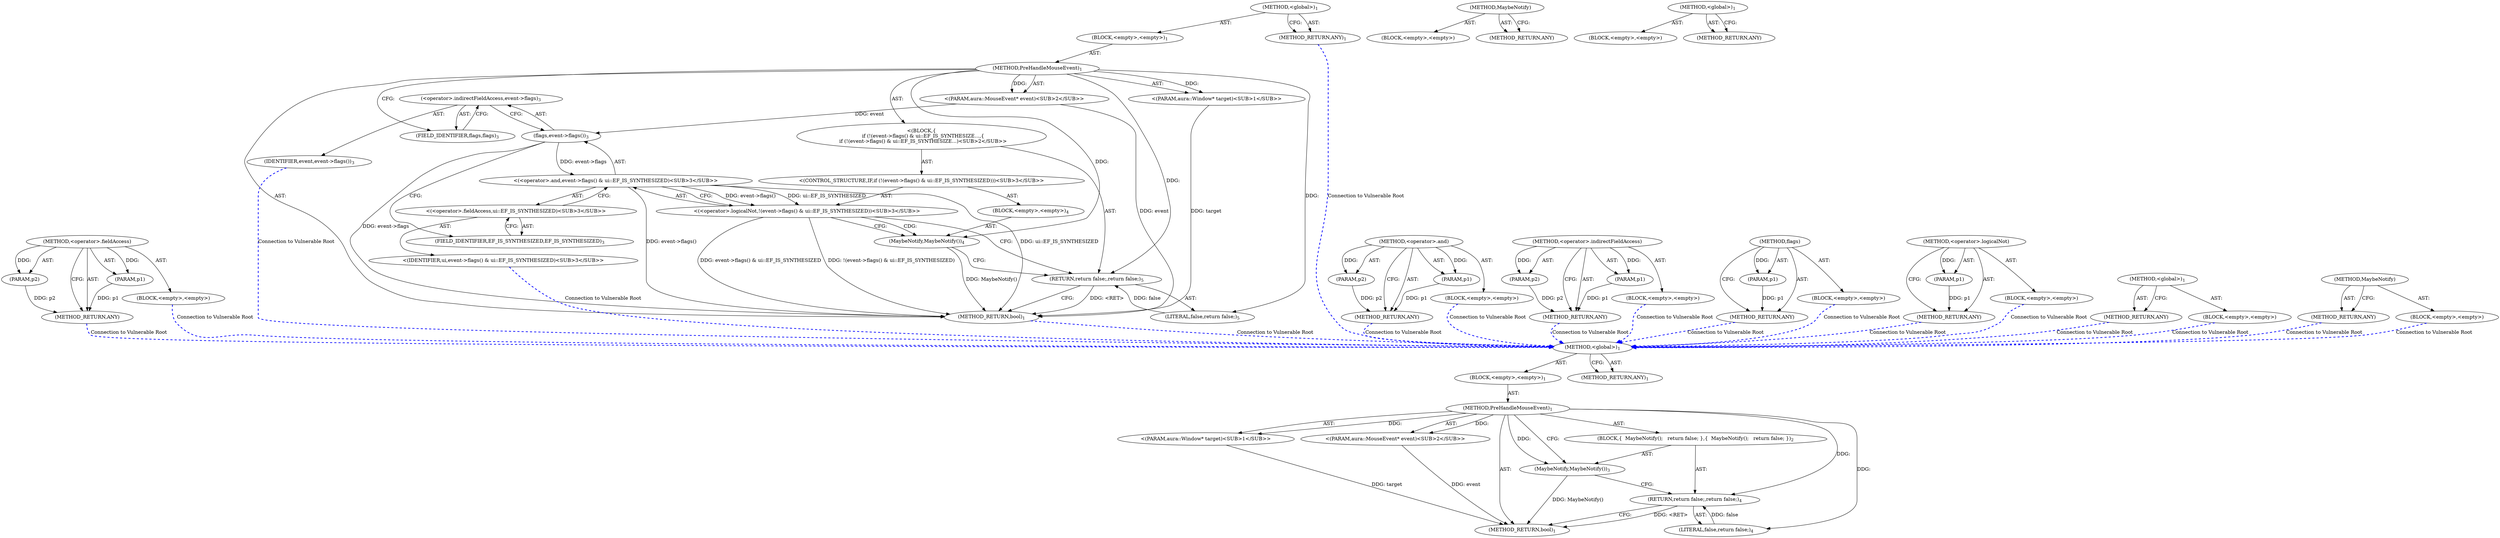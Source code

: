 digraph "MaybeNotify" {
vulnerable_6 [label=<(METHOD,&lt;global&gt;)<SUB>1</SUB>>];
vulnerable_7 [label=<(BLOCK,&lt;empty&gt;,&lt;empty&gt;)<SUB>1</SUB>>];
vulnerable_8 [label=<(METHOD,PreHandleMouseEvent)<SUB>1</SUB>>];
vulnerable_9 [label="<(PARAM,aura::Window* target)<SUB>1</SUB>>"];
vulnerable_10 [label="<(PARAM,aura::MouseEvent* event)<SUB>2</SUB>>"];
vulnerable_11 [label=<(BLOCK,{
  MaybeNotify();
   return false;
 },{
  MaybeNotify();
   return false;
 })<SUB>2</SUB>>];
vulnerable_12 [label=<(MaybeNotify,MaybeNotify())<SUB>3</SUB>>];
vulnerable_13 [label=<(RETURN,return false;,return false;)<SUB>4</SUB>>];
vulnerable_14 [label=<(LITERAL,false,return false;)<SUB>4</SUB>>];
vulnerable_15 [label=<(METHOD_RETURN,bool)<SUB>1</SUB>>];
vulnerable_17 [label=<(METHOD_RETURN,ANY)<SUB>1</SUB>>];
vulnerable_36 [label=<(METHOD,MaybeNotify)>];
vulnerable_37 [label=<(BLOCK,&lt;empty&gt;,&lt;empty&gt;)>];
vulnerable_38 [label=<(METHOD_RETURN,ANY)>];
vulnerable_30 [label=<(METHOD,&lt;global&gt;)<SUB>1</SUB>>];
vulnerable_31 [label=<(BLOCK,&lt;empty&gt;,&lt;empty&gt;)>];
vulnerable_32 [label=<(METHOD_RETURN,ANY)>];
fixed_65 [label=<(METHOD,&lt;operator&gt;.fieldAccess)>];
fixed_66 [label=<(PARAM,p1)>];
fixed_67 [label=<(PARAM,p2)>];
fixed_68 [label=<(BLOCK,&lt;empty&gt;,&lt;empty&gt;)>];
fixed_69 [label=<(METHOD_RETURN,ANY)>];
fixed_6 [label=<(METHOD,&lt;global&gt;)<SUB>1</SUB>>];
fixed_7 [label=<(BLOCK,&lt;empty&gt;,&lt;empty&gt;)<SUB>1</SUB>>];
fixed_8 [label=<(METHOD,PreHandleMouseEvent)<SUB>1</SUB>>];
fixed_9 [label="<(PARAM,aura::Window* target)<SUB>1</SUB>>"];
fixed_10 [label="<(PARAM,aura::MouseEvent* event)<SUB>2</SUB>>"];
fixed_11 [label="<(BLOCK,{
  if (!(event-&gt;flags() &amp; ui::EF_IS_SYNTHESIZE...,{
  if (!(event-&gt;flags() &amp; ui::EF_IS_SYNTHESIZE...)<SUB>2</SUB>>"];
fixed_12 [label="<(CONTROL_STRUCTURE,IF,if (!(event-&gt;flags() &amp; ui::EF_IS_SYNTHESIZED)))<SUB>3</SUB>>"];
fixed_13 [label="<(&lt;operator&gt;.logicalNot,!(event-&gt;flags() &amp; ui::EF_IS_SYNTHESIZED))<SUB>3</SUB>>"];
fixed_14 [label="<(&lt;operator&gt;.and,event-&gt;flags() &amp; ui::EF_IS_SYNTHESIZED)<SUB>3</SUB>>"];
fixed_15 [label=<(flags,event-&gt;flags())<SUB>3</SUB>>];
fixed_16 [label=<(&lt;operator&gt;.indirectFieldAccess,event-&gt;flags)<SUB>3</SUB>>];
fixed_17 [label=<(IDENTIFIER,event,event-&gt;flags())<SUB>3</SUB>>];
fixed_18 [label=<(FIELD_IDENTIFIER,flags,flags)<SUB>3</SUB>>];
fixed_19 [label="<(&lt;operator&gt;.fieldAccess,ui::EF_IS_SYNTHESIZED)<SUB>3</SUB>>"];
fixed_20 [label="<(IDENTIFIER,ui,event-&gt;flags() &amp; ui::EF_IS_SYNTHESIZED)<SUB>3</SUB>>"];
fixed_21 [label=<(FIELD_IDENTIFIER,EF_IS_SYNTHESIZED,EF_IS_SYNTHESIZED)<SUB>3</SUB>>];
fixed_22 [label=<(BLOCK,&lt;empty&gt;,&lt;empty&gt;)<SUB>4</SUB>>];
fixed_23 [label=<(MaybeNotify,MaybeNotify())<SUB>4</SUB>>];
fixed_24 [label=<(RETURN,return false;,return false;)<SUB>5</SUB>>];
fixed_25 [label=<(LITERAL,false,return false;)<SUB>5</SUB>>];
fixed_26 [label=<(METHOD_RETURN,bool)<SUB>1</SUB>>];
fixed_28 [label=<(METHOD_RETURN,ANY)<SUB>1</SUB>>];
fixed_51 [label=<(METHOD,&lt;operator&gt;.and)>];
fixed_52 [label=<(PARAM,p1)>];
fixed_53 [label=<(PARAM,p2)>];
fixed_54 [label=<(BLOCK,&lt;empty&gt;,&lt;empty&gt;)>];
fixed_55 [label=<(METHOD_RETURN,ANY)>];
fixed_60 [label=<(METHOD,&lt;operator&gt;.indirectFieldAccess)>];
fixed_61 [label=<(PARAM,p1)>];
fixed_62 [label=<(PARAM,p2)>];
fixed_63 [label=<(BLOCK,&lt;empty&gt;,&lt;empty&gt;)>];
fixed_64 [label=<(METHOD_RETURN,ANY)>];
fixed_56 [label=<(METHOD,flags)>];
fixed_57 [label=<(PARAM,p1)>];
fixed_58 [label=<(BLOCK,&lt;empty&gt;,&lt;empty&gt;)>];
fixed_59 [label=<(METHOD_RETURN,ANY)>];
fixed_47 [label=<(METHOD,&lt;operator&gt;.logicalNot)>];
fixed_48 [label=<(PARAM,p1)>];
fixed_49 [label=<(BLOCK,&lt;empty&gt;,&lt;empty&gt;)>];
fixed_50 [label=<(METHOD_RETURN,ANY)>];
fixed_41 [label=<(METHOD,&lt;global&gt;)<SUB>1</SUB>>];
fixed_42 [label=<(BLOCK,&lt;empty&gt;,&lt;empty&gt;)>];
fixed_43 [label=<(METHOD_RETURN,ANY)>];
fixed_70 [label=<(METHOD,MaybeNotify)>];
fixed_71 [label=<(BLOCK,&lt;empty&gt;,&lt;empty&gt;)>];
fixed_72 [label=<(METHOD_RETURN,ANY)>];
vulnerable_6 -> vulnerable_7  [key=0, label="AST: "];
vulnerable_6 -> vulnerable_17  [key=0, label="AST: "];
vulnerable_6 -> vulnerable_17  [key=1, label="CFG: "];
vulnerable_7 -> vulnerable_8  [key=0, label="AST: "];
vulnerable_8 -> vulnerable_9  [key=0, label="AST: "];
vulnerable_8 -> vulnerable_9  [key=1, label="DDG: "];
vulnerable_8 -> vulnerable_10  [key=0, label="AST: "];
vulnerable_8 -> vulnerable_10  [key=1, label="DDG: "];
vulnerable_8 -> vulnerable_11  [key=0, label="AST: "];
vulnerable_8 -> vulnerable_15  [key=0, label="AST: "];
vulnerable_8 -> vulnerable_12  [key=0, label="CFG: "];
vulnerable_8 -> vulnerable_12  [key=1, label="DDG: "];
vulnerable_8 -> vulnerable_13  [key=0, label="DDG: "];
vulnerable_8 -> vulnerable_14  [key=0, label="DDG: "];
vulnerable_9 -> vulnerable_15  [key=0, label="DDG: target"];
vulnerable_10 -> vulnerable_15  [key=0, label="DDG: event"];
vulnerable_11 -> vulnerable_12  [key=0, label="AST: "];
vulnerable_11 -> vulnerable_13  [key=0, label="AST: "];
vulnerable_12 -> vulnerable_13  [key=0, label="CFG: "];
vulnerable_12 -> vulnerable_15  [key=0, label="DDG: MaybeNotify()"];
vulnerable_13 -> vulnerable_14  [key=0, label="AST: "];
vulnerable_13 -> vulnerable_15  [key=0, label="CFG: "];
vulnerable_13 -> vulnerable_15  [key=1, label="DDG: &lt;RET&gt;"];
vulnerable_14 -> vulnerable_13  [key=0, label="DDG: false"];
vulnerable_36 -> vulnerable_37  [key=0, label="AST: "];
vulnerable_36 -> vulnerable_38  [key=0, label="AST: "];
vulnerable_36 -> vulnerable_38  [key=1, label="CFG: "];
vulnerable_30 -> vulnerable_31  [key=0, label="AST: "];
vulnerable_30 -> vulnerable_32  [key=0, label="AST: "];
vulnerable_30 -> vulnerable_32  [key=1, label="CFG: "];
fixed_65 -> fixed_66  [key=0, label="AST: "];
fixed_65 -> fixed_66  [key=1, label="DDG: "];
fixed_65 -> fixed_68  [key=0, label="AST: "];
fixed_65 -> fixed_67  [key=0, label="AST: "];
fixed_65 -> fixed_67  [key=1, label="DDG: "];
fixed_65 -> fixed_69  [key=0, label="AST: "];
fixed_65 -> fixed_69  [key=1, label="CFG: "];
fixed_66 -> fixed_69  [key=0, label="DDG: p1"];
fixed_67 -> fixed_69  [key=0, label="DDG: p2"];
fixed_68 -> vulnerable_6  [color=blue, key=0, label="Connection to Vulnerable Root", penwidth="2.0", style=dashed];
fixed_69 -> vulnerable_6  [color=blue, key=0, label="Connection to Vulnerable Root", penwidth="2.0", style=dashed];
fixed_6 -> fixed_7  [key=0, label="AST: "];
fixed_6 -> fixed_28  [key=0, label="AST: "];
fixed_6 -> fixed_28  [key=1, label="CFG: "];
fixed_7 -> fixed_8  [key=0, label="AST: "];
fixed_8 -> fixed_9  [key=0, label="AST: "];
fixed_8 -> fixed_9  [key=1, label="DDG: "];
fixed_8 -> fixed_10  [key=0, label="AST: "];
fixed_8 -> fixed_10  [key=1, label="DDG: "];
fixed_8 -> fixed_11  [key=0, label="AST: "];
fixed_8 -> fixed_26  [key=0, label="AST: "];
fixed_8 -> fixed_18  [key=0, label="CFG: "];
fixed_8 -> fixed_24  [key=0, label="DDG: "];
fixed_8 -> fixed_25  [key=0, label="DDG: "];
fixed_8 -> fixed_23  [key=0, label="DDG: "];
fixed_9 -> fixed_26  [key=0, label="DDG: target"];
fixed_10 -> fixed_26  [key=0, label="DDG: event"];
fixed_10 -> fixed_15  [key=0, label="DDG: event"];
fixed_11 -> fixed_12  [key=0, label="AST: "];
fixed_11 -> fixed_24  [key=0, label="AST: "];
fixed_12 -> fixed_13  [key=0, label="AST: "];
fixed_12 -> fixed_22  [key=0, label="AST: "];
fixed_13 -> fixed_14  [key=0, label="AST: "];
fixed_13 -> fixed_23  [key=0, label="CFG: "];
fixed_13 -> fixed_23  [key=1, label="CDG: "];
fixed_13 -> fixed_24  [key=0, label="CFG: "];
fixed_13 -> fixed_26  [key=0, label="DDG: event-&gt;flags() &amp; ui::EF_IS_SYNTHESIZED"];
fixed_13 -> fixed_26  [key=1, label="DDG: !(event-&gt;flags() &amp; ui::EF_IS_SYNTHESIZED)"];
fixed_14 -> fixed_15  [key=0, label="AST: "];
fixed_14 -> fixed_19  [key=0, label="AST: "];
fixed_14 -> fixed_13  [key=0, label="CFG: "];
fixed_14 -> fixed_13  [key=1, label="DDG: event-&gt;flags()"];
fixed_14 -> fixed_13  [key=2, label="DDG: ui::EF_IS_SYNTHESIZED"];
fixed_14 -> fixed_26  [key=0, label="DDG: event-&gt;flags()"];
fixed_14 -> fixed_26  [key=1, label="DDG: ui::EF_IS_SYNTHESIZED"];
fixed_15 -> fixed_16  [key=0, label="AST: "];
fixed_15 -> fixed_21  [key=0, label="CFG: "];
fixed_15 -> fixed_26  [key=0, label="DDG: event-&gt;flags"];
fixed_15 -> fixed_14  [key=0, label="DDG: event-&gt;flags"];
fixed_16 -> fixed_17  [key=0, label="AST: "];
fixed_16 -> fixed_18  [key=0, label="AST: "];
fixed_16 -> fixed_15  [key=0, label="CFG: "];
fixed_17 -> vulnerable_6  [color=blue, key=0, label="Connection to Vulnerable Root", penwidth="2.0", style=dashed];
fixed_18 -> fixed_16  [key=0, label="CFG: "];
fixed_19 -> fixed_20  [key=0, label="AST: "];
fixed_19 -> fixed_21  [key=0, label="AST: "];
fixed_19 -> fixed_14  [key=0, label="CFG: "];
fixed_20 -> vulnerable_6  [color=blue, key=0, label="Connection to Vulnerable Root", penwidth="2.0", style=dashed];
fixed_21 -> fixed_19  [key=0, label="CFG: "];
fixed_22 -> fixed_23  [key=0, label="AST: "];
fixed_23 -> fixed_24  [key=0, label="CFG: "];
fixed_23 -> fixed_26  [key=0, label="DDG: MaybeNotify()"];
fixed_24 -> fixed_25  [key=0, label="AST: "];
fixed_24 -> fixed_26  [key=0, label="CFG: "];
fixed_24 -> fixed_26  [key=1, label="DDG: &lt;RET&gt;"];
fixed_25 -> fixed_24  [key=0, label="DDG: false"];
fixed_26 -> vulnerable_6  [color=blue, key=0, label="Connection to Vulnerable Root", penwidth="2.0", style=dashed];
fixed_28 -> vulnerable_6  [color=blue, key=0, label="Connection to Vulnerable Root", penwidth="2.0", style=dashed];
fixed_51 -> fixed_52  [key=0, label="AST: "];
fixed_51 -> fixed_52  [key=1, label="DDG: "];
fixed_51 -> fixed_54  [key=0, label="AST: "];
fixed_51 -> fixed_53  [key=0, label="AST: "];
fixed_51 -> fixed_53  [key=1, label="DDG: "];
fixed_51 -> fixed_55  [key=0, label="AST: "];
fixed_51 -> fixed_55  [key=1, label="CFG: "];
fixed_52 -> fixed_55  [key=0, label="DDG: p1"];
fixed_53 -> fixed_55  [key=0, label="DDG: p2"];
fixed_54 -> vulnerable_6  [color=blue, key=0, label="Connection to Vulnerable Root", penwidth="2.0", style=dashed];
fixed_55 -> vulnerable_6  [color=blue, key=0, label="Connection to Vulnerable Root", penwidth="2.0", style=dashed];
fixed_60 -> fixed_61  [key=0, label="AST: "];
fixed_60 -> fixed_61  [key=1, label="DDG: "];
fixed_60 -> fixed_63  [key=0, label="AST: "];
fixed_60 -> fixed_62  [key=0, label="AST: "];
fixed_60 -> fixed_62  [key=1, label="DDG: "];
fixed_60 -> fixed_64  [key=0, label="AST: "];
fixed_60 -> fixed_64  [key=1, label="CFG: "];
fixed_61 -> fixed_64  [key=0, label="DDG: p1"];
fixed_62 -> fixed_64  [key=0, label="DDG: p2"];
fixed_63 -> vulnerable_6  [color=blue, key=0, label="Connection to Vulnerable Root", penwidth="2.0", style=dashed];
fixed_64 -> vulnerable_6  [color=blue, key=0, label="Connection to Vulnerable Root", penwidth="2.0", style=dashed];
fixed_56 -> fixed_57  [key=0, label="AST: "];
fixed_56 -> fixed_57  [key=1, label="DDG: "];
fixed_56 -> fixed_58  [key=0, label="AST: "];
fixed_56 -> fixed_59  [key=0, label="AST: "];
fixed_56 -> fixed_59  [key=1, label="CFG: "];
fixed_57 -> fixed_59  [key=0, label="DDG: p1"];
fixed_58 -> vulnerable_6  [color=blue, key=0, label="Connection to Vulnerable Root", penwidth="2.0", style=dashed];
fixed_59 -> vulnerable_6  [color=blue, key=0, label="Connection to Vulnerable Root", penwidth="2.0", style=dashed];
fixed_47 -> fixed_48  [key=0, label="AST: "];
fixed_47 -> fixed_48  [key=1, label="DDG: "];
fixed_47 -> fixed_49  [key=0, label="AST: "];
fixed_47 -> fixed_50  [key=0, label="AST: "];
fixed_47 -> fixed_50  [key=1, label="CFG: "];
fixed_48 -> fixed_50  [key=0, label="DDG: p1"];
fixed_49 -> vulnerable_6  [color=blue, key=0, label="Connection to Vulnerable Root", penwidth="2.0", style=dashed];
fixed_50 -> vulnerable_6  [color=blue, key=0, label="Connection to Vulnerable Root", penwidth="2.0", style=dashed];
fixed_41 -> fixed_42  [key=0, label="AST: "];
fixed_41 -> fixed_43  [key=0, label="AST: "];
fixed_41 -> fixed_43  [key=1, label="CFG: "];
fixed_42 -> vulnerable_6  [color=blue, key=0, label="Connection to Vulnerable Root", penwidth="2.0", style=dashed];
fixed_43 -> vulnerable_6  [color=blue, key=0, label="Connection to Vulnerable Root", penwidth="2.0", style=dashed];
fixed_70 -> fixed_71  [key=0, label="AST: "];
fixed_70 -> fixed_72  [key=0, label="AST: "];
fixed_70 -> fixed_72  [key=1, label="CFG: "];
fixed_71 -> vulnerable_6  [color=blue, key=0, label="Connection to Vulnerable Root", penwidth="2.0", style=dashed];
fixed_72 -> vulnerable_6  [color=blue, key=0, label="Connection to Vulnerable Root", penwidth="2.0", style=dashed];
}
